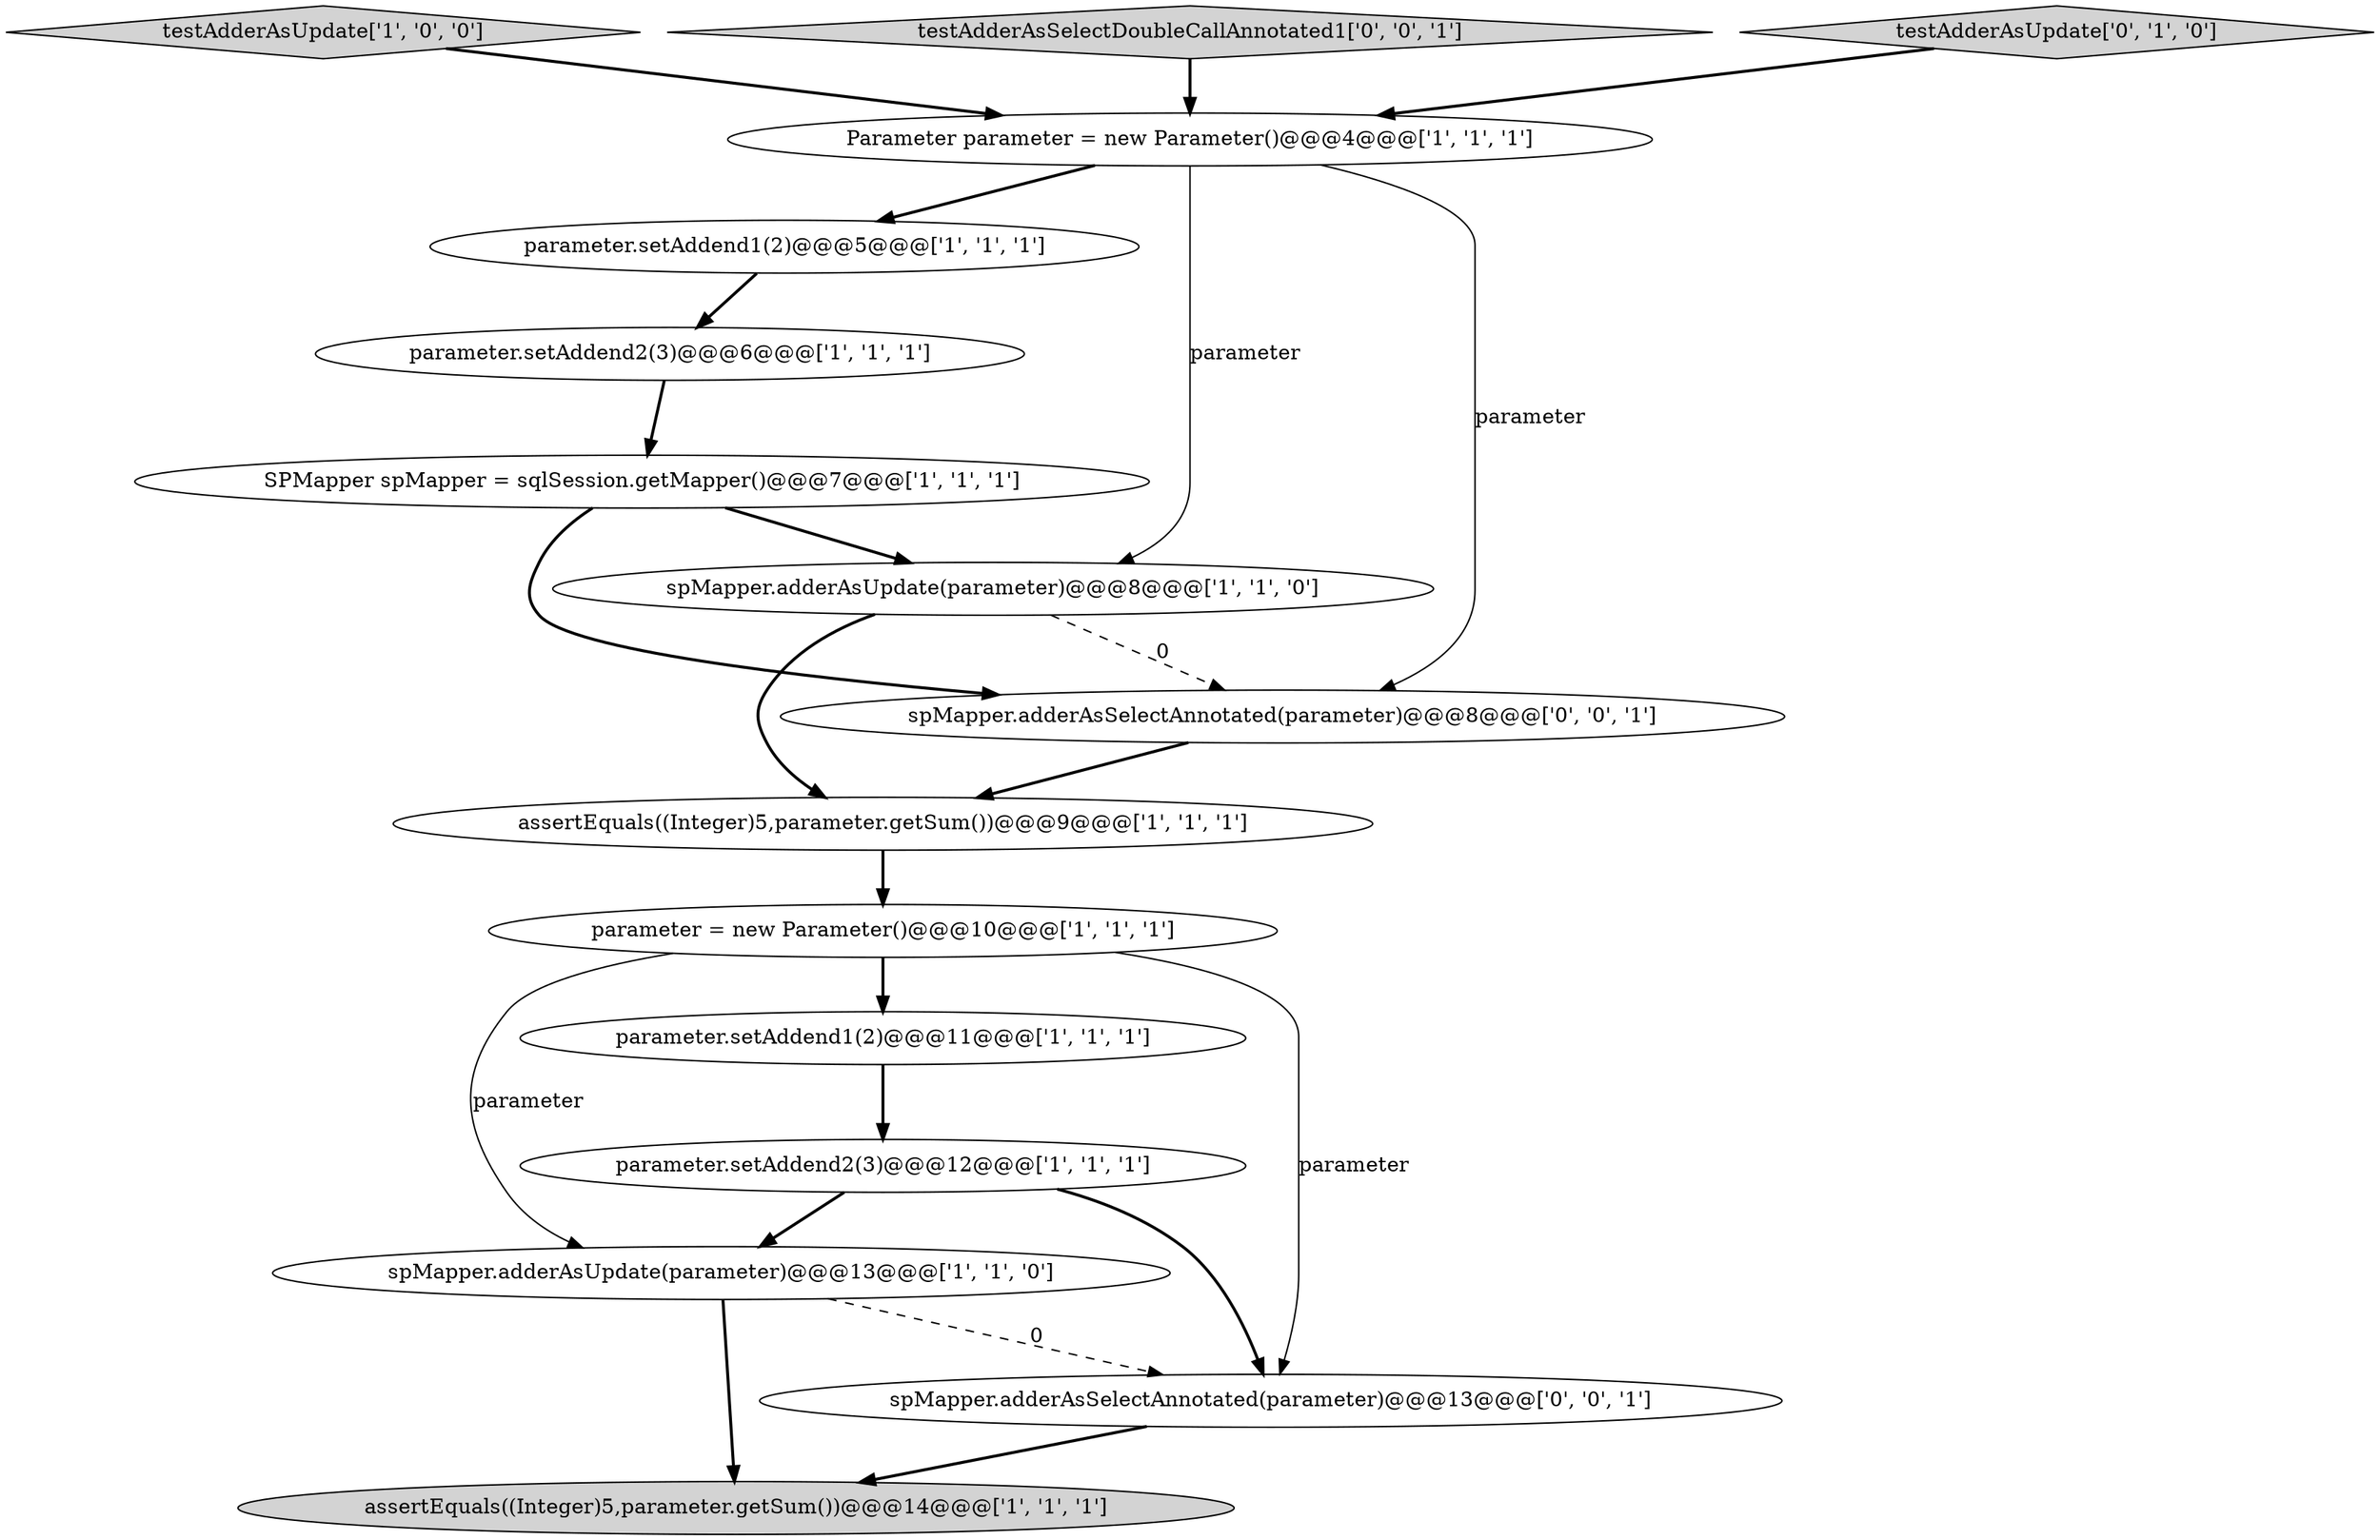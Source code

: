 digraph {
8 [style = filled, label = "spMapper.adderAsUpdate(parameter)@@@13@@@['1', '1', '0']", fillcolor = white, shape = ellipse image = "AAA0AAABBB1BBB"];
4 [style = filled, label = "testAdderAsUpdate['1', '0', '0']", fillcolor = lightgray, shape = diamond image = "AAA0AAABBB1BBB"];
9 [style = filled, label = "parameter.setAddend1(2)@@@5@@@['1', '1', '1']", fillcolor = white, shape = ellipse image = "AAA0AAABBB1BBB"];
11 [style = filled, label = "parameter.setAddend2(3)@@@12@@@['1', '1', '1']", fillcolor = white, shape = ellipse image = "AAA0AAABBB1BBB"];
7 [style = filled, label = "assertEquals((Integer)5,parameter.getSum())@@@9@@@['1', '1', '1']", fillcolor = white, shape = ellipse image = "AAA0AAABBB1BBB"];
14 [style = filled, label = "testAdderAsSelectDoubleCallAnnotated1['0', '0', '1']", fillcolor = lightgray, shape = diamond image = "AAA0AAABBB3BBB"];
6 [style = filled, label = "SPMapper spMapper = sqlSession.getMapper()@@@7@@@['1', '1', '1']", fillcolor = white, shape = ellipse image = "AAA0AAABBB1BBB"];
12 [style = filled, label = "testAdderAsUpdate['0', '1', '0']", fillcolor = lightgray, shape = diamond image = "AAA0AAABBB2BBB"];
13 [style = filled, label = "spMapper.adderAsSelectAnnotated(parameter)@@@8@@@['0', '0', '1']", fillcolor = white, shape = ellipse image = "AAA0AAABBB3BBB"];
0 [style = filled, label = "parameter.setAddend1(2)@@@11@@@['1', '1', '1']", fillcolor = white, shape = ellipse image = "AAA0AAABBB1BBB"];
15 [style = filled, label = "spMapper.adderAsSelectAnnotated(parameter)@@@13@@@['0', '0', '1']", fillcolor = white, shape = ellipse image = "AAA0AAABBB3BBB"];
1 [style = filled, label = "Parameter parameter = new Parameter()@@@4@@@['1', '1', '1']", fillcolor = white, shape = ellipse image = "AAA0AAABBB1BBB"];
5 [style = filled, label = "assertEquals((Integer)5,parameter.getSum())@@@14@@@['1', '1', '1']", fillcolor = lightgray, shape = ellipse image = "AAA0AAABBB1BBB"];
3 [style = filled, label = "parameter.setAddend2(3)@@@6@@@['1', '1', '1']", fillcolor = white, shape = ellipse image = "AAA0AAABBB1BBB"];
2 [style = filled, label = "parameter = new Parameter()@@@10@@@['1', '1', '1']", fillcolor = white, shape = ellipse image = "AAA0AAABBB1BBB"];
10 [style = filled, label = "spMapper.adderAsUpdate(parameter)@@@8@@@['1', '1', '0']", fillcolor = white, shape = ellipse image = "AAA0AAABBB1BBB"];
2->15 [style = solid, label="parameter"];
8->15 [style = dashed, label="0"];
0->11 [style = bold, label=""];
3->6 [style = bold, label=""];
1->10 [style = solid, label="parameter"];
1->13 [style = solid, label="parameter"];
10->13 [style = dashed, label="0"];
12->1 [style = bold, label=""];
10->7 [style = bold, label=""];
11->15 [style = bold, label=""];
15->5 [style = bold, label=""];
1->9 [style = bold, label=""];
14->1 [style = bold, label=""];
2->0 [style = bold, label=""];
8->5 [style = bold, label=""];
7->2 [style = bold, label=""];
13->7 [style = bold, label=""];
6->10 [style = bold, label=""];
6->13 [style = bold, label=""];
2->8 [style = solid, label="parameter"];
9->3 [style = bold, label=""];
11->8 [style = bold, label=""];
4->1 [style = bold, label=""];
}
